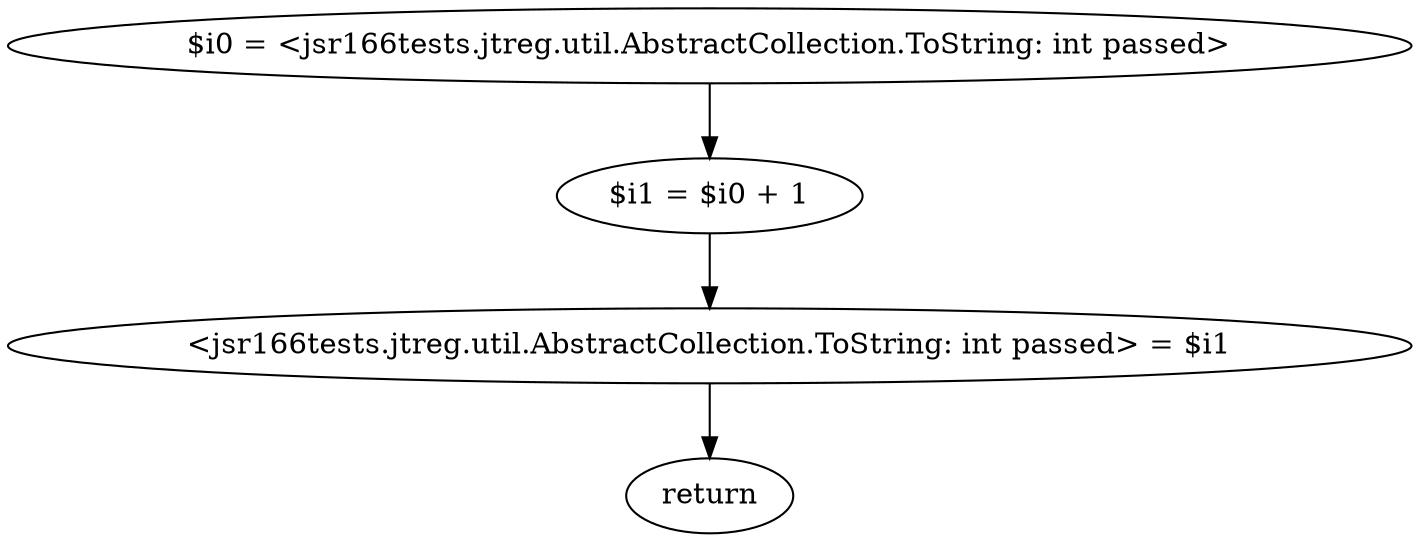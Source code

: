 digraph "unitGraph" {
    "$i0 = <jsr166tests.jtreg.util.AbstractCollection.ToString: int passed>"
    "$i1 = $i0 + 1"
    "<jsr166tests.jtreg.util.AbstractCollection.ToString: int passed> = $i1"
    "return"
    "$i0 = <jsr166tests.jtreg.util.AbstractCollection.ToString: int passed>"->"$i1 = $i0 + 1";
    "$i1 = $i0 + 1"->"<jsr166tests.jtreg.util.AbstractCollection.ToString: int passed> = $i1";
    "<jsr166tests.jtreg.util.AbstractCollection.ToString: int passed> = $i1"->"return";
}
